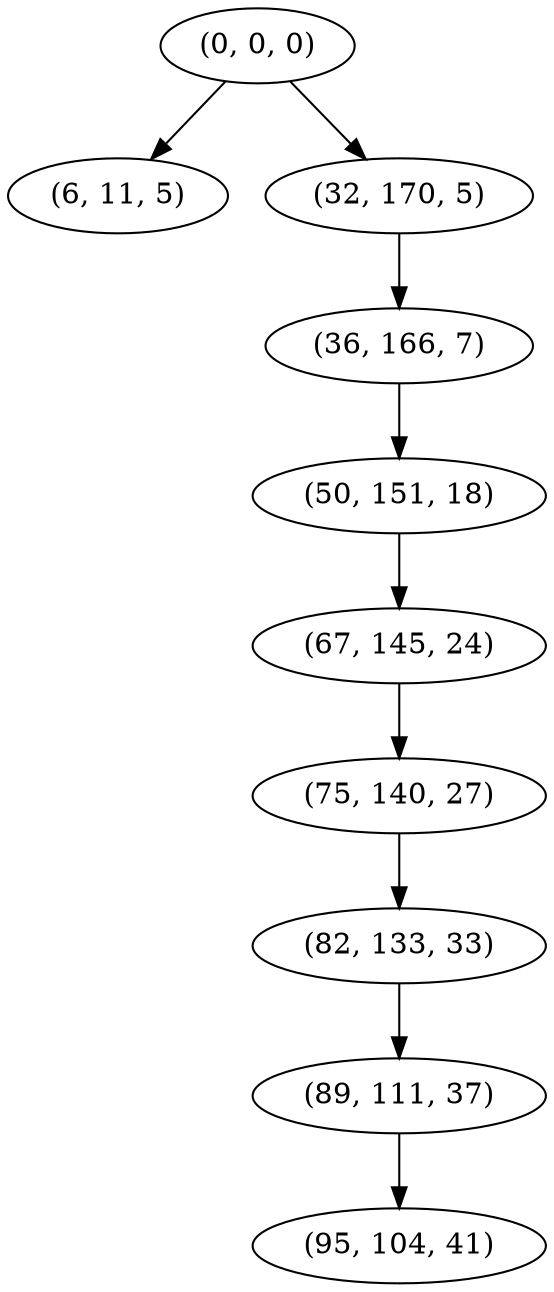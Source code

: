 digraph tree {
    "(0, 0, 0)";
    "(6, 11, 5)";
    "(32, 170, 5)";
    "(36, 166, 7)";
    "(50, 151, 18)";
    "(67, 145, 24)";
    "(75, 140, 27)";
    "(82, 133, 33)";
    "(89, 111, 37)";
    "(95, 104, 41)";
    "(0, 0, 0)" -> "(6, 11, 5)";
    "(0, 0, 0)" -> "(32, 170, 5)";
    "(32, 170, 5)" -> "(36, 166, 7)";
    "(36, 166, 7)" -> "(50, 151, 18)";
    "(50, 151, 18)" -> "(67, 145, 24)";
    "(67, 145, 24)" -> "(75, 140, 27)";
    "(75, 140, 27)" -> "(82, 133, 33)";
    "(82, 133, 33)" -> "(89, 111, 37)";
    "(89, 111, 37)" -> "(95, 104, 41)";
}
